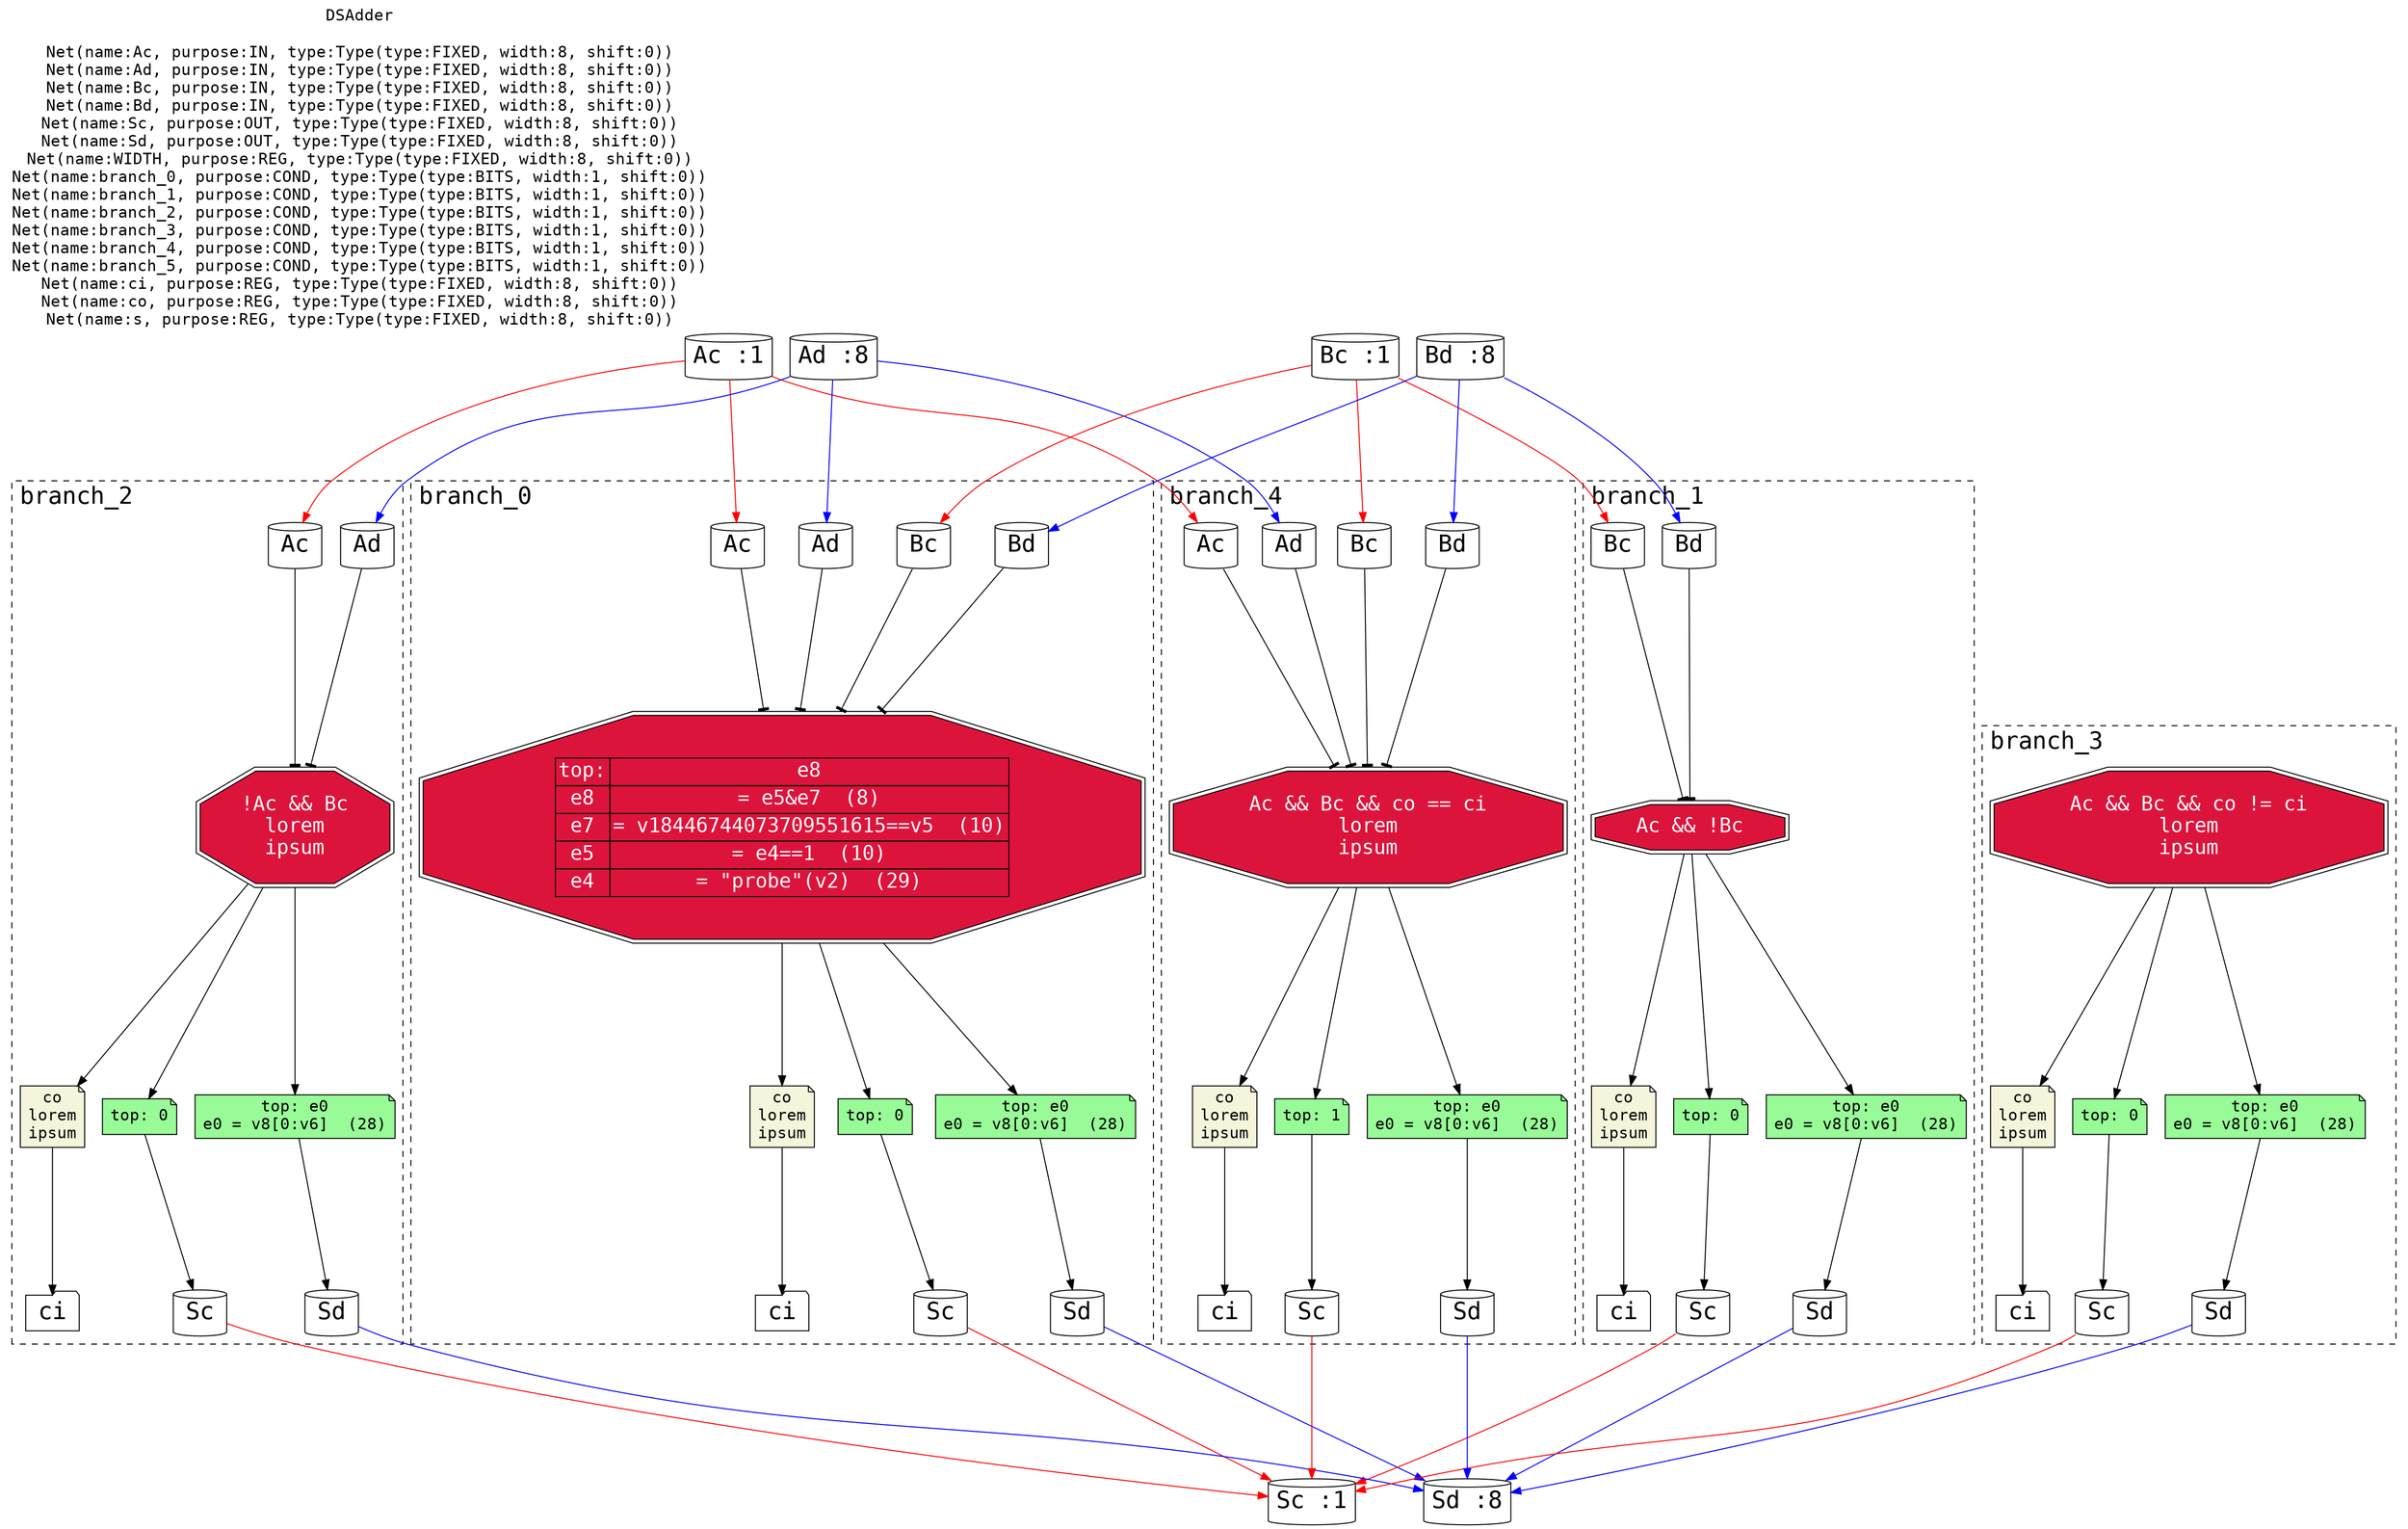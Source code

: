 digraph ds_adder {
	label="DSAdder\n\nNet(name:Ac, purpose:IN, type:Type(type:FIXED, width:8, shift:0))\nNet(name:Ad, purpose:IN, type:Type(type:FIXED, width:8, shift:0))\nNet(name:Bc, purpose:IN, type:Type(type:FIXED, width:8, shift:0))\nNet(name:Bd, purpose:IN, type:Type(type:FIXED, width:8, shift:0))\nNet(name:Sc, purpose:OUT, type:Type(type:FIXED, width:8, shift:0))\nNet(name:Sd, purpose:OUT, type:Type(type:FIXED, width:8, shift:0))\nNet(name:WIDTH, purpose:REG, type:Type(type:FIXED, width:8, shift:0))\nNet(name:branch_0, purpose:COND, type:Type(type:BITS, width:1, shift:0))\nNet(name:branch_1, purpose:COND, type:Type(type:BITS, width:1, shift:0))\nNet(name:branch_2, purpose:COND, type:Type(type:BITS, width:1, shift:0))\nNet(name:branch_3, purpose:COND, type:Type(type:BITS, width:1, shift:0))\nNet(name:branch_4, purpose:COND, type:Type(type:BITS, width:1, shift:0))\nNet(name:branch_5, purpose:COND, type:Type(type:BITS, width:1, shift:0))\nNet(name:ci, purpose:REG, type:Type(type:FIXED, width:8, shift:0))\nNet(name:co, purpose:REG, type:Type(type:FIXED, width:8, shift:0))\nNet(name:s, purpose:REG, type:Type(type:FIXED, width:8, shift:0))";
	labeljust="l";
	labelloc="t";
	rankdir=TB;
	fontsize=16;
	graph[fontname="Courier", ranksep=2]; //fontsize=30 labelloc="t" label="" splines=true overlap=false rankdir = "LR"
	node[fontname="Courier", shape=record, fillcolor="beige", fontsize=24];

	Ac[label="Ac :1", shape=cylinder];
	Ad[label="Ad :8", shape=cylinder];
	Bc[label="Bc :1", shape=cylinder];
	Bd[label="Bd :8", shape=cylinder];
	{ rank=min; Ac; Ad; Bc; Bd; }

	Sc[label="Sc :1", shape=cylinder];
	Sd[label="Sd :8", shape=cylinder];
	{ rank=max; Sc; Sd; }

	subgraph cluster_b0 {
		label="branch_0";
		labeljust="l";
		style=dashed;
		fontsize=24;
		align0[style=invis];

		// Condition
		//b0_head[shape=doubleoctagon, style=filled, fillcolor=crimson, fontcolor=white, fontsize=20, label=<<table border="1">
		//    <tr><td>top:</td><td>e8</td></tr>
		//    <tr><td>e8 =</td><td> e5&e7  (8)\ne7 = v18446744073709551615==v5  (10)\ne5 = e4==1  (10)\ne4 = \"probe\"(v2)  (29)\n</td></tr>
		//</table>>];
		b0_head[shape=doubleoctagon, style=filled, fillcolor=crimson, fontcolor=white, fontsize=20, label=<<table border="0" cellborder="1" cellspacing="0">
			<tr><td>top:</td><td>e8</td></tr>
			<tr><td>e8</td><td>= e5&amp;e7  (8)</td></tr>
			<tr><td>e7</td><td>= v18446744073709551615==v5  (10)</td></tr>
			<tr><td>e5</td><td>= e4==1  (10)</td></tr>
			<tr><td>e4</td><td>= "probe"(v2)  (29)</td></tr>
			</table>>];

		// Inputs
		b0_Ac[label="Ac", shape=cylinder];
		b0_Ad[label="Ad", shape=cylinder];
		b0_Bc[label="Bc", shape=cylinder];
		b0_Bd[label="Bd", shape=cylinder];
		{ rank=same; b0_Ac; b0_Ad; b0_Bc; b0_Bd; }

		Ac -> b0_Ac[color=red];
		Ad -> b0_Ad[color=blue];
		Bc -> b0_Bc[color=red];
		Bd -> b0_Bd[color=blue];
		b0_Ac -> b0_head[arrowhead=tee];
		b0_Ad -> b0_head[arrowhead=tee];
		b0_Bc -> b0_head[arrowhead=tee];
		b0_Bd -> b0_head[arrowhead=tee];

		// Registers
		b0_ci_expr[label="co\nlorem\nipsum", shape=note, style=filled, fontsize=16];
		b0_ci[label="ci", shape=folder];
		b0_head -> b0_ci_expr -> b0_ci;

		// Outputs
		b0_Sc_expr[label="top: 0\n", shape=note, style=filled, fillcolor=palegreen, fontsize=16];
		b0_Sd_expr[label="top: e0\ne0 = v8[0:v6]  (28)\n", shape=note, style=filled, fillcolor=palegreen, fontsize=16];
		{ rank=same; b0_Sc_expr; b0_Sd_expr; }

		b0_head -> b0_Sc_expr;
		b0_head -> b0_Sd_expr;

		b0_Sc[label="Sc", shape=cylinder];
		b0_Sd[label="Sd", shape=cylinder];

		b0_Sc_expr -> b0_Sc;
		b0_Sd_expr -> b0_Sd;

		b0_Sc -> Sc[color=red];
		b0_Sd -> Sd[color=blue];
	}

	subgraph cluster_b1 {
		label="branch_1";
		labeljust="l";
		style=dashed;
		fontsize=24;
		align1[style=invis];

		// Condition
		b1_head[label="Ac && !Bc", shape=doubleoctagon, style=filled, fillcolor=crimson, fontcolor=white, fontsize=20];

		// Inputs
		b1_Bc[label="Bc", shape=cylinder];
		b1_Bd[label="Bd", shape=cylinder];
		{ rank=same; b1_Bc; b1_Bd; }

		Bc -> b1_Bc[color=red];
		Bd -> b1_Bd[color=blue];
		b1_Bc -> b1_head[arrowhead=tee];
		b1_Bd -> b1_head[arrowhead=tee];

		// Registers
		b1_ci_expr[label="co\nlorem\nipsum", shape=note, style=filled, fontsize=16];
		b1_ci[label="ci", shape=folder];
		b1_head -> b1_ci_expr -> b1_ci;

		// Outputs
		b1_Sc_expr[label="top: 0\n", shape=note, style=filled, fillcolor=palegreen, fontsize=16];
		b1_Sd_expr[label="top: e0\ne0 = v8[0:v6]  (28)\n", shape=note, style=filled, fillcolor=palegreen, fontsize=16];
		{ rank=same; b1_Sc_expr; b1_Sd_expr; }

		b1_head -> b1_Sc_expr;
		b1_head -> b1_Sd_expr;

		b1_Sc[label="Sc", shape=cylinder];
		b1_Sd[label="Sd", shape=cylinder];

		b1_Sc_expr -> b1_Sc;
		b1_Sd_expr -> b1_Sd;

		b1_Sc -> Sc[color=red];
		b1_Sd -> Sd[color=blue];
	}

	subgraph cluster_b2 {
		label="branch_2";
		labeljust="l";
		style=dashed;
		fontsize=24;
		align2[style=invis];

		// Condition
		b2_head[label="!Ac && Bc\nlorem\nipsum", shape=doubleoctagon, style=filled, fillcolor=crimson, fontcolor=white, fontsize=20];

		// Inputs
		b2_Ac[label="Ac", shape=cylinder];
		b2_Ad[label="Ad", shape=cylinder];
		{ rank=same; b2_Ac; b2_Ad; }

		Ac -> b2_Ac[color=red];
		Ad -> b2_Ad[color=blue];
		b2_Ac -> b2_head[arrowhead=tee];
		b2_Ad -> b2_head[arrowhead=tee];

		// Registers
		b2_ci_expr[label="co\nlorem\nipsum", shape=note, style=filled, fontsize=16];
		b2_ci[label="ci", shape=folder];
		b2_head -> b2_ci_expr -> b2_ci;

		// Outputs
		b2_Sc_expr[label="top: 0\n", shape=note, style=filled, fillcolor=palegreen, fontsize=16];
		b2_Sd_expr[label="top: e0\ne0 = v8[0:v6]  (28)\n", shape=note, style=filled, fillcolor=palegreen, fontsize=16];
		{ rank=same; b2_Sc_expr; b2_Sd_expr; }

		b2_head -> b2_Sc_expr;
		b2_head -> b2_Sd_expr;

		b2_Sc[label="Sc", shape=cylinder];
		b2_Sd[label="Sd", shape=cylinder];

		b2_Sc_expr -> b2_Sc;
		b2_Sd_expr -> b2_Sd;

		b2_Sc -> Sc[color=red];
		b2_Sd -> Sd[color=blue];
	}

	subgraph cluster_b3 {
		label="branch_3";
		labeljust="l";
		style=dashed;
		fontsize=24;
		align3[style=invis];

		// Condition
		b3_head[label="Ac && Bc && co != ci\nlorem\nipsum", shape=doubleoctagon, style=filled, fillcolor=crimson, fontcolor=white, fontsize=20];

		// Inputs

		// Registers
		b3_ci_expr[label="co\nlorem\nipsum", shape=note, style=filled, fontsize=16];
		b3_ci[label="ci", shape=folder];
		b3_head -> b3_ci_expr -> b3_ci;

		// Outputs
		b3_Sc_expr[label="top: 0\n", shape=note, style=filled, fillcolor=palegreen, fontsize=16];
		b3_Sd_expr[label="top: e0\ne0 = v8[0:v6]  (28)\n", shape=note, style=filled, fillcolor=palegreen, fontsize=16];
		{ rank=same; b3_Sc_expr; b3_Sd_expr; }

		b3_head -> b3_Sc_expr;
		b3_head -> b3_Sd_expr;

		b3_Sc[label="Sc", shape=cylinder];
		b3_Sd[label="Sd", shape=cylinder];

		b3_Sc_expr -> b3_Sc;
		b3_Sd_expr -> b3_Sd;

		b3_Sc -> Sc[color=red];
		b3_Sd -> Sd[color=blue];
	}

	subgraph cluster_b4 {
		label="branch_4";
		labeljust="l";
		style=dashed;
		fontsize=24;
		align4[style=invis];

		// Condition
		b4_head[label="Ac && Bc && co == ci\nlorem\nipsum", shape=doubleoctagon, style=filled, fillcolor=crimson, fontcolor=white, fontsize=20];

		// Inputs
		b4_Ac[label="Ac", shape=cylinder];
		b4_Ad[label="Ad", shape=cylinder];
		b4_Bc[label="Bc", shape=cylinder];
		b4_Bd[label="Bd", shape=cylinder];
		{ rank=same; b4_Ac; b4_Ad; b4_Bc; b4_Bd; }

		Ac -> b4_Ac[color=red];
		Ad -> b4_Ad[color=blue];
		Bc -> b4_Bc[color=red];
		Bd -> b4_Bd[color=blue];
		b4_Ac -> b4_head[arrowhead=tee];
		b4_Ad -> b4_head[arrowhead=tee];
		b4_Bc -> b4_head[arrowhead=tee];
		b4_Bd -> b4_head[arrowhead=tee];

		// Registers
		b4_ci_expr[label="co\nlorem\nipsum", shape=note, style=filled, fontsize=16];
		b4_ci[label="ci", shape=folder];
		b4_head -> b4_ci_expr -> b4_ci;

		// Outputs
		b4_Sc_expr[label="top: 1\n", shape=note, style=filled, fillcolor=palegreen, fontsize=16];
		b4_Sd_expr[label="top: e0\ne0 = v8[0:v6]  (28)\n", shape=note, style=filled, fillcolor=palegreen, fontsize=16];
		{ rank=same; b4_Sc_expr; b4_Sd_expr; }

		b4_head -> b4_Sc_expr;
		b4_head -> b4_Sd_expr;

		b4_Sc[label="Sc", shape=cylinder];
		b4_Sd[label="Sd", shape=cylinder];

		b4_Sc_expr -> b4_Sc;
		b4_Sd_expr -> b4_Sd;

		b4_Sc -> Sc[color=red];
		b4_Sd -> Sd[color=blue];
	}

	// Force all clusters to line up horizontally
	{ rank=same; align0; align1; align2; align3; align4; }
}
